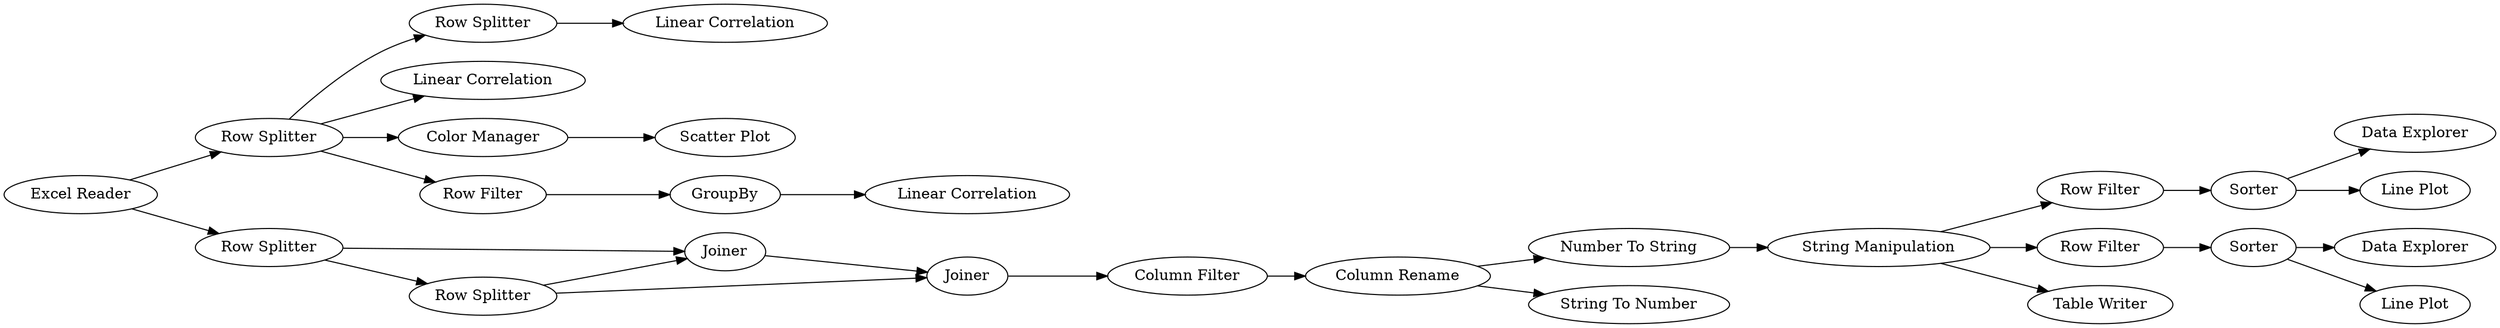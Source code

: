 digraph {
	"7840736160751488087_42" [label="Data Explorer"]
	"7840736160751488087_13" [label="Excel Reader"]
	"7840736160751488087_165" [label="Linear Correlation"]
	"-4373912538562513895_128" [label="Number To String"]
	"7840736160751488087_174" [label="Scatter Plot"]
	"7840736160751488087_30" [label="Row Filter"]
	"-4373912538562513895_127" [label="String To Number"]
	"-4373912538562513895_126" [label="Column Rename"]
	"7840736160751488087_167" [label="Row Splitter"]
	"7840736160751488087_33" [label="Line Plot"]
	"7840736160751488087_43" [label="Data Explorer"]
	"7840736160751488087_31" [label=Sorter]
	"-4373912538562513895_22" [label=Joiner]
	"-4373912538562513895_26" [label="String Manipulation"]
	"7840736160751488087_32" [label="Line Plot"]
	"7840736160751488087_164" [label=GroupBy]
	"7840736160751488087_37" [label="Linear Correlation"]
	"-4373912538562513895_23" [label=Joiner]
	"7840736160751488087_129" [label="Row Splitter"]
	"7840736160751488087_175" [label="Color Manager"]
	"7840736160751488087_27" [label="Row Filter"]
	"7840736160751488087_28" [label=Sorter]
	"7840736160751488087_163" [label="Row Filter"]
	"-4373912538562513895_24" [label="Column Filter"]
	"7840736160751488087_125" [label="Table Writer"]
	"-4373912538562513895_16" [label="Row Splitter"]
	"7840736160751488087_133" [label="Linear Correlation"]
	"-4373912538562513895_19" [label="Row Splitter"]
	"-4373912538562513895_126" -> "-4373912538562513895_127"
	"7840736160751488087_31" -> "7840736160751488087_43"
	"7840736160751488087_164" -> "7840736160751488087_165"
	"7840736160751488087_167" -> "7840736160751488087_133"
	"-4373912538562513895_16" -> "-4373912538562513895_22"
	"7840736160751488087_28" -> "7840736160751488087_42"
	"-4373912538562513895_19" -> "-4373912538562513895_23"
	"7840736160751488087_175" -> "7840736160751488087_174"
	"7840736160751488087_129" -> "7840736160751488087_167"
	"7840736160751488087_28" -> "7840736160751488087_33"
	"7840736160751488087_31" -> "7840736160751488087_32"
	"7840736160751488087_30" -> "7840736160751488087_31"
	"7840736160751488087_163" -> "7840736160751488087_164"
	"7840736160751488087_129" -> "7840736160751488087_37"
	"7840736160751488087_13" -> "7840736160751488087_129"
	"-4373912538562513895_26" -> "7840736160751488087_30"
	"-4373912538562513895_19" -> "-4373912538562513895_22"
	"-4373912538562513895_22" -> "-4373912538562513895_23"
	"-4373912538562513895_128" -> "-4373912538562513895_26"
	"7840736160751488087_129" -> "7840736160751488087_175"
	"-4373912538562513895_16" -> "-4373912538562513895_19"
	"-4373912538562513895_126" -> "-4373912538562513895_128"
	"-4373912538562513895_23" -> "-4373912538562513895_24"
	"-4373912538562513895_26" -> "7840736160751488087_125"
	"-4373912538562513895_26" -> "7840736160751488087_27"
	"7840736160751488087_27" -> "7840736160751488087_28"
	"7840736160751488087_13" -> "-4373912538562513895_16"
	"7840736160751488087_129" -> "7840736160751488087_163"
	"-4373912538562513895_24" -> "-4373912538562513895_126"
	rankdir=LR
}
